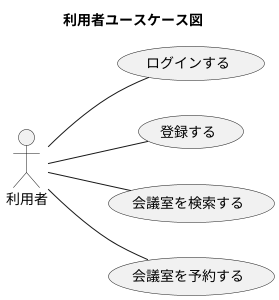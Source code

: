 @startuml
left to right direction
title 利用者ユースケース図

actor 利用者
usecase ログインする
usecase 登録する
usecase 会議室を検索する
usecase 会議室を予約する
利用者 -- ログインする
利用者 -- 登録する
利用者 -- 会議室を検索する
利用者 -- 会議室を予約する
@enduml